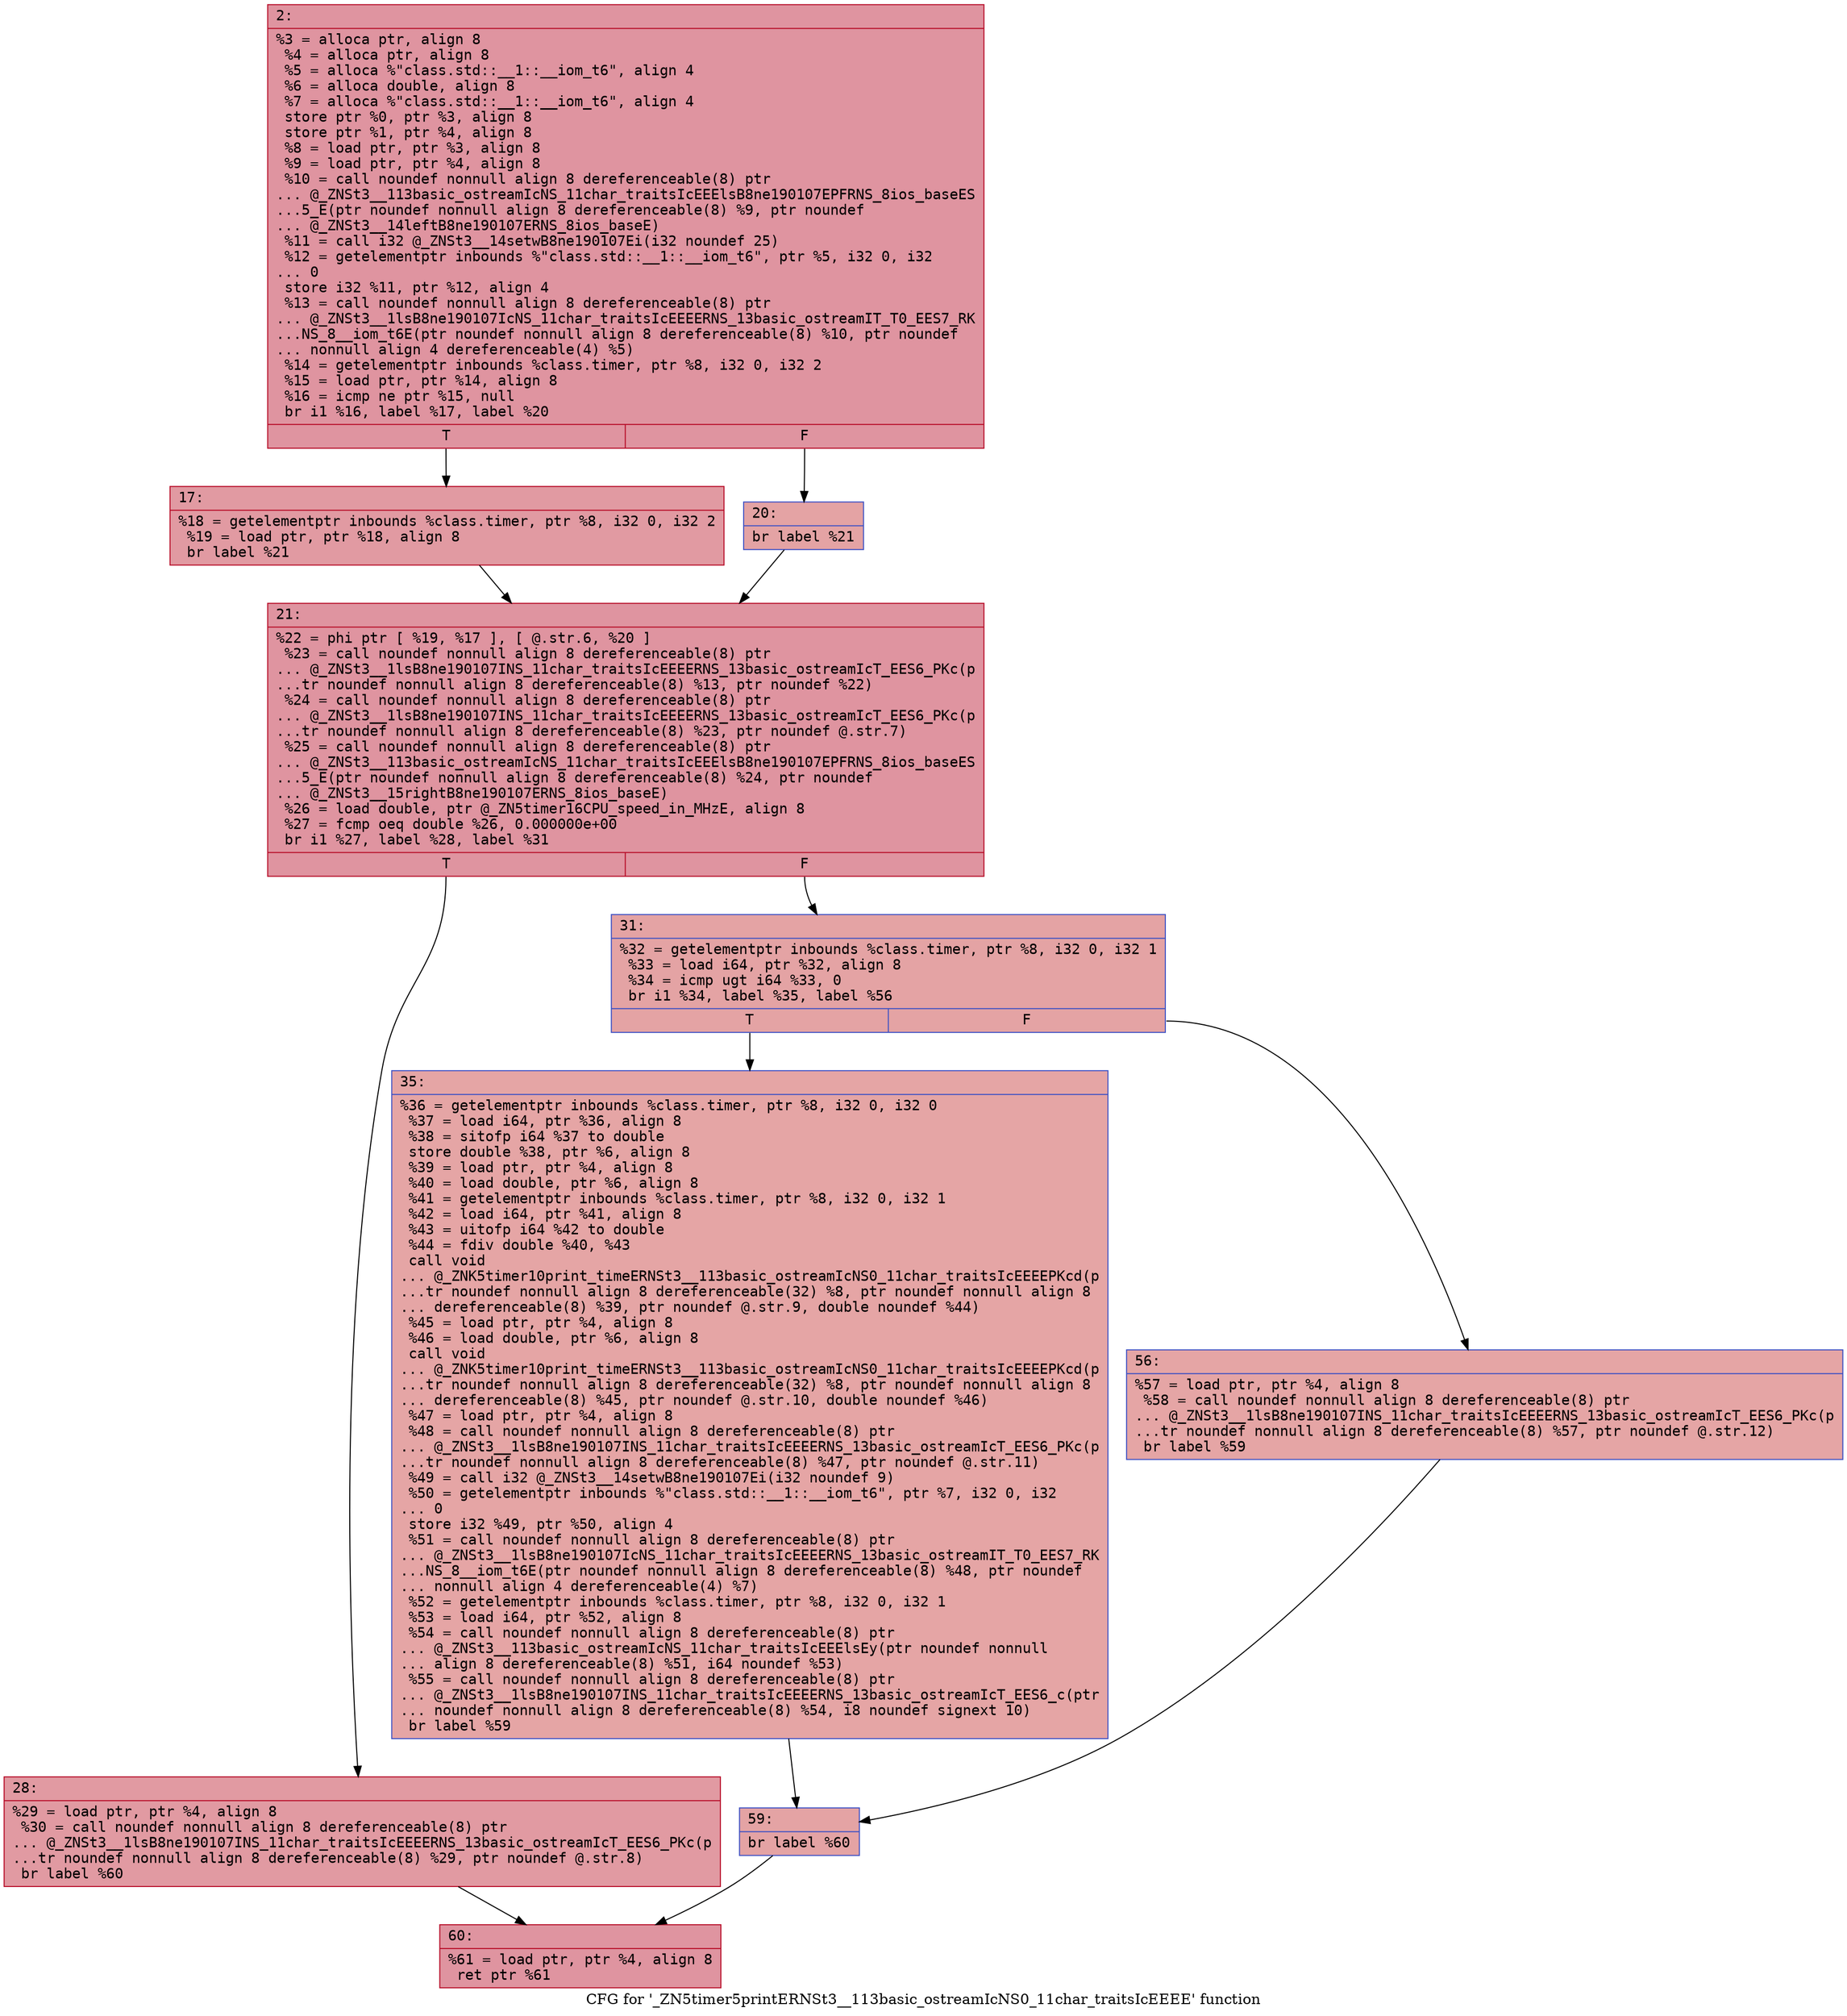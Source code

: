 digraph "CFG for '_ZN5timer5printERNSt3__113basic_ostreamIcNS0_11char_traitsIcEEEE' function" {
	label="CFG for '_ZN5timer5printERNSt3__113basic_ostreamIcNS0_11char_traitsIcEEEE' function";

	Node0x600000dbf520 [shape=record,color="#b70d28ff", style=filled, fillcolor="#b70d2870" fontname="Courier",label="{2:\l|  %3 = alloca ptr, align 8\l  %4 = alloca ptr, align 8\l  %5 = alloca %\"class.std::__1::__iom_t6\", align 4\l  %6 = alloca double, align 8\l  %7 = alloca %\"class.std::__1::__iom_t6\", align 4\l  store ptr %0, ptr %3, align 8\l  store ptr %1, ptr %4, align 8\l  %8 = load ptr, ptr %3, align 8\l  %9 = load ptr, ptr %4, align 8\l  %10 = call noundef nonnull align 8 dereferenceable(8) ptr\l... @_ZNSt3__113basic_ostreamIcNS_11char_traitsIcEEElsB8ne190107EPFRNS_8ios_baseES\l...5_E(ptr noundef nonnull align 8 dereferenceable(8) %9, ptr noundef\l... @_ZNSt3__14leftB8ne190107ERNS_8ios_baseE)\l  %11 = call i32 @_ZNSt3__14setwB8ne190107Ei(i32 noundef 25)\l  %12 = getelementptr inbounds %\"class.std::__1::__iom_t6\", ptr %5, i32 0, i32\l... 0\l  store i32 %11, ptr %12, align 4\l  %13 = call noundef nonnull align 8 dereferenceable(8) ptr\l... @_ZNSt3__1lsB8ne190107IcNS_11char_traitsIcEEEERNS_13basic_ostreamIT_T0_EES7_RK\l...NS_8__iom_t6E(ptr noundef nonnull align 8 dereferenceable(8) %10, ptr noundef\l... nonnull align 4 dereferenceable(4) %5)\l  %14 = getelementptr inbounds %class.timer, ptr %8, i32 0, i32 2\l  %15 = load ptr, ptr %14, align 8\l  %16 = icmp ne ptr %15, null\l  br i1 %16, label %17, label %20\l|{<s0>T|<s1>F}}"];
	Node0x600000dbf520:s0 -> Node0x600000dbf570[tooltip="2 -> 17\nProbability 62.50%" ];
	Node0x600000dbf520:s1 -> Node0x600000dbf5c0[tooltip="2 -> 20\nProbability 37.50%" ];
	Node0x600000dbf570 [shape=record,color="#b70d28ff", style=filled, fillcolor="#bb1b2c70" fontname="Courier",label="{17:\l|  %18 = getelementptr inbounds %class.timer, ptr %8, i32 0, i32 2\l  %19 = load ptr, ptr %18, align 8\l  br label %21\l}"];
	Node0x600000dbf570 -> Node0x600000dbf610[tooltip="17 -> 21\nProbability 100.00%" ];
	Node0x600000dbf5c0 [shape=record,color="#3d50c3ff", style=filled, fillcolor="#c32e3170" fontname="Courier",label="{20:\l|  br label %21\l}"];
	Node0x600000dbf5c0 -> Node0x600000dbf610[tooltip="20 -> 21\nProbability 100.00%" ];
	Node0x600000dbf610 [shape=record,color="#b70d28ff", style=filled, fillcolor="#b70d2870" fontname="Courier",label="{21:\l|  %22 = phi ptr [ %19, %17 ], [ @.str.6, %20 ]\l  %23 = call noundef nonnull align 8 dereferenceable(8) ptr\l... @_ZNSt3__1lsB8ne190107INS_11char_traitsIcEEEERNS_13basic_ostreamIcT_EES6_PKc(p\l...tr noundef nonnull align 8 dereferenceable(8) %13, ptr noundef %22)\l  %24 = call noundef nonnull align 8 dereferenceable(8) ptr\l... @_ZNSt3__1lsB8ne190107INS_11char_traitsIcEEEERNS_13basic_ostreamIcT_EES6_PKc(p\l...tr noundef nonnull align 8 dereferenceable(8) %23, ptr noundef @.str.7)\l  %25 = call noundef nonnull align 8 dereferenceable(8) ptr\l... @_ZNSt3__113basic_ostreamIcNS_11char_traitsIcEEElsB8ne190107EPFRNS_8ios_baseES\l...5_E(ptr noundef nonnull align 8 dereferenceable(8) %24, ptr noundef\l... @_ZNSt3__15rightB8ne190107ERNS_8ios_baseE)\l  %26 = load double, ptr @_ZN5timer16CPU_speed_in_MHzE, align 8\l  %27 = fcmp oeq double %26, 0.000000e+00\l  br i1 %27, label %28, label %31\l|{<s0>T|<s1>F}}"];
	Node0x600000dbf610:s0 -> Node0x600000dbf660[tooltip="21 -> 28\nProbability 62.50%" ];
	Node0x600000dbf610:s1 -> Node0x600000dbf6b0[tooltip="21 -> 31\nProbability 37.50%" ];
	Node0x600000dbf660 [shape=record,color="#b70d28ff", style=filled, fillcolor="#bb1b2c70" fontname="Courier",label="{28:\l|  %29 = load ptr, ptr %4, align 8\l  %30 = call noundef nonnull align 8 dereferenceable(8) ptr\l... @_ZNSt3__1lsB8ne190107INS_11char_traitsIcEEEERNS_13basic_ostreamIcT_EES6_PKc(p\l...tr noundef nonnull align 8 dereferenceable(8) %29, ptr noundef @.str.8)\l  br label %60\l}"];
	Node0x600000dbf660 -> Node0x600000dbf7f0[tooltip="28 -> 60\nProbability 100.00%" ];
	Node0x600000dbf6b0 [shape=record,color="#3d50c3ff", style=filled, fillcolor="#c32e3170" fontname="Courier",label="{31:\l|  %32 = getelementptr inbounds %class.timer, ptr %8, i32 0, i32 1\l  %33 = load i64, ptr %32, align 8\l  %34 = icmp ugt i64 %33, 0\l  br i1 %34, label %35, label %56\l|{<s0>T|<s1>F}}"];
	Node0x600000dbf6b0:s0 -> Node0x600000dbf700[tooltip="31 -> 35\nProbability 50.00%" ];
	Node0x600000dbf6b0:s1 -> Node0x600000dbf750[tooltip="31 -> 56\nProbability 50.00%" ];
	Node0x600000dbf700 [shape=record,color="#3d50c3ff", style=filled, fillcolor="#c5333470" fontname="Courier",label="{35:\l|  %36 = getelementptr inbounds %class.timer, ptr %8, i32 0, i32 0\l  %37 = load i64, ptr %36, align 8\l  %38 = sitofp i64 %37 to double\l  store double %38, ptr %6, align 8\l  %39 = load ptr, ptr %4, align 8\l  %40 = load double, ptr %6, align 8\l  %41 = getelementptr inbounds %class.timer, ptr %8, i32 0, i32 1\l  %42 = load i64, ptr %41, align 8\l  %43 = uitofp i64 %42 to double\l  %44 = fdiv double %40, %43\l  call void\l... @_ZNK5timer10print_timeERNSt3__113basic_ostreamIcNS0_11char_traitsIcEEEEPKcd(p\l...tr noundef nonnull align 8 dereferenceable(32) %8, ptr noundef nonnull align 8\l... dereferenceable(8) %39, ptr noundef @.str.9, double noundef %44)\l  %45 = load ptr, ptr %4, align 8\l  %46 = load double, ptr %6, align 8\l  call void\l... @_ZNK5timer10print_timeERNSt3__113basic_ostreamIcNS0_11char_traitsIcEEEEPKcd(p\l...tr noundef nonnull align 8 dereferenceable(32) %8, ptr noundef nonnull align 8\l... dereferenceable(8) %45, ptr noundef @.str.10, double noundef %46)\l  %47 = load ptr, ptr %4, align 8\l  %48 = call noundef nonnull align 8 dereferenceable(8) ptr\l... @_ZNSt3__1lsB8ne190107INS_11char_traitsIcEEEERNS_13basic_ostreamIcT_EES6_PKc(p\l...tr noundef nonnull align 8 dereferenceable(8) %47, ptr noundef @.str.11)\l  %49 = call i32 @_ZNSt3__14setwB8ne190107Ei(i32 noundef 9)\l  %50 = getelementptr inbounds %\"class.std::__1::__iom_t6\", ptr %7, i32 0, i32\l... 0\l  store i32 %49, ptr %50, align 4\l  %51 = call noundef nonnull align 8 dereferenceable(8) ptr\l... @_ZNSt3__1lsB8ne190107IcNS_11char_traitsIcEEEERNS_13basic_ostreamIT_T0_EES7_RK\l...NS_8__iom_t6E(ptr noundef nonnull align 8 dereferenceable(8) %48, ptr noundef\l... nonnull align 4 dereferenceable(4) %7)\l  %52 = getelementptr inbounds %class.timer, ptr %8, i32 0, i32 1\l  %53 = load i64, ptr %52, align 8\l  %54 = call noundef nonnull align 8 dereferenceable(8) ptr\l... @_ZNSt3__113basic_ostreamIcNS_11char_traitsIcEEElsEy(ptr noundef nonnull\l... align 8 dereferenceable(8) %51, i64 noundef %53)\l  %55 = call noundef nonnull align 8 dereferenceable(8) ptr\l... @_ZNSt3__1lsB8ne190107INS_11char_traitsIcEEEERNS_13basic_ostreamIcT_EES6_c(ptr\l... noundef nonnull align 8 dereferenceable(8) %54, i8 noundef signext 10)\l  br label %59\l}"];
	Node0x600000dbf700 -> Node0x600000dbf7a0[tooltip="35 -> 59\nProbability 100.00%" ];
	Node0x600000dbf750 [shape=record,color="#3d50c3ff", style=filled, fillcolor="#c5333470" fontname="Courier",label="{56:\l|  %57 = load ptr, ptr %4, align 8\l  %58 = call noundef nonnull align 8 dereferenceable(8) ptr\l... @_ZNSt3__1lsB8ne190107INS_11char_traitsIcEEEERNS_13basic_ostreamIcT_EES6_PKc(p\l...tr noundef nonnull align 8 dereferenceable(8) %57, ptr noundef @.str.12)\l  br label %59\l}"];
	Node0x600000dbf750 -> Node0x600000dbf7a0[tooltip="56 -> 59\nProbability 100.00%" ];
	Node0x600000dbf7a0 [shape=record,color="#3d50c3ff", style=filled, fillcolor="#c32e3170" fontname="Courier",label="{59:\l|  br label %60\l}"];
	Node0x600000dbf7a0 -> Node0x600000dbf7f0[tooltip="59 -> 60\nProbability 100.00%" ];
	Node0x600000dbf7f0 [shape=record,color="#b70d28ff", style=filled, fillcolor="#b70d2870" fontname="Courier",label="{60:\l|  %61 = load ptr, ptr %4, align 8\l  ret ptr %61\l}"];
}
